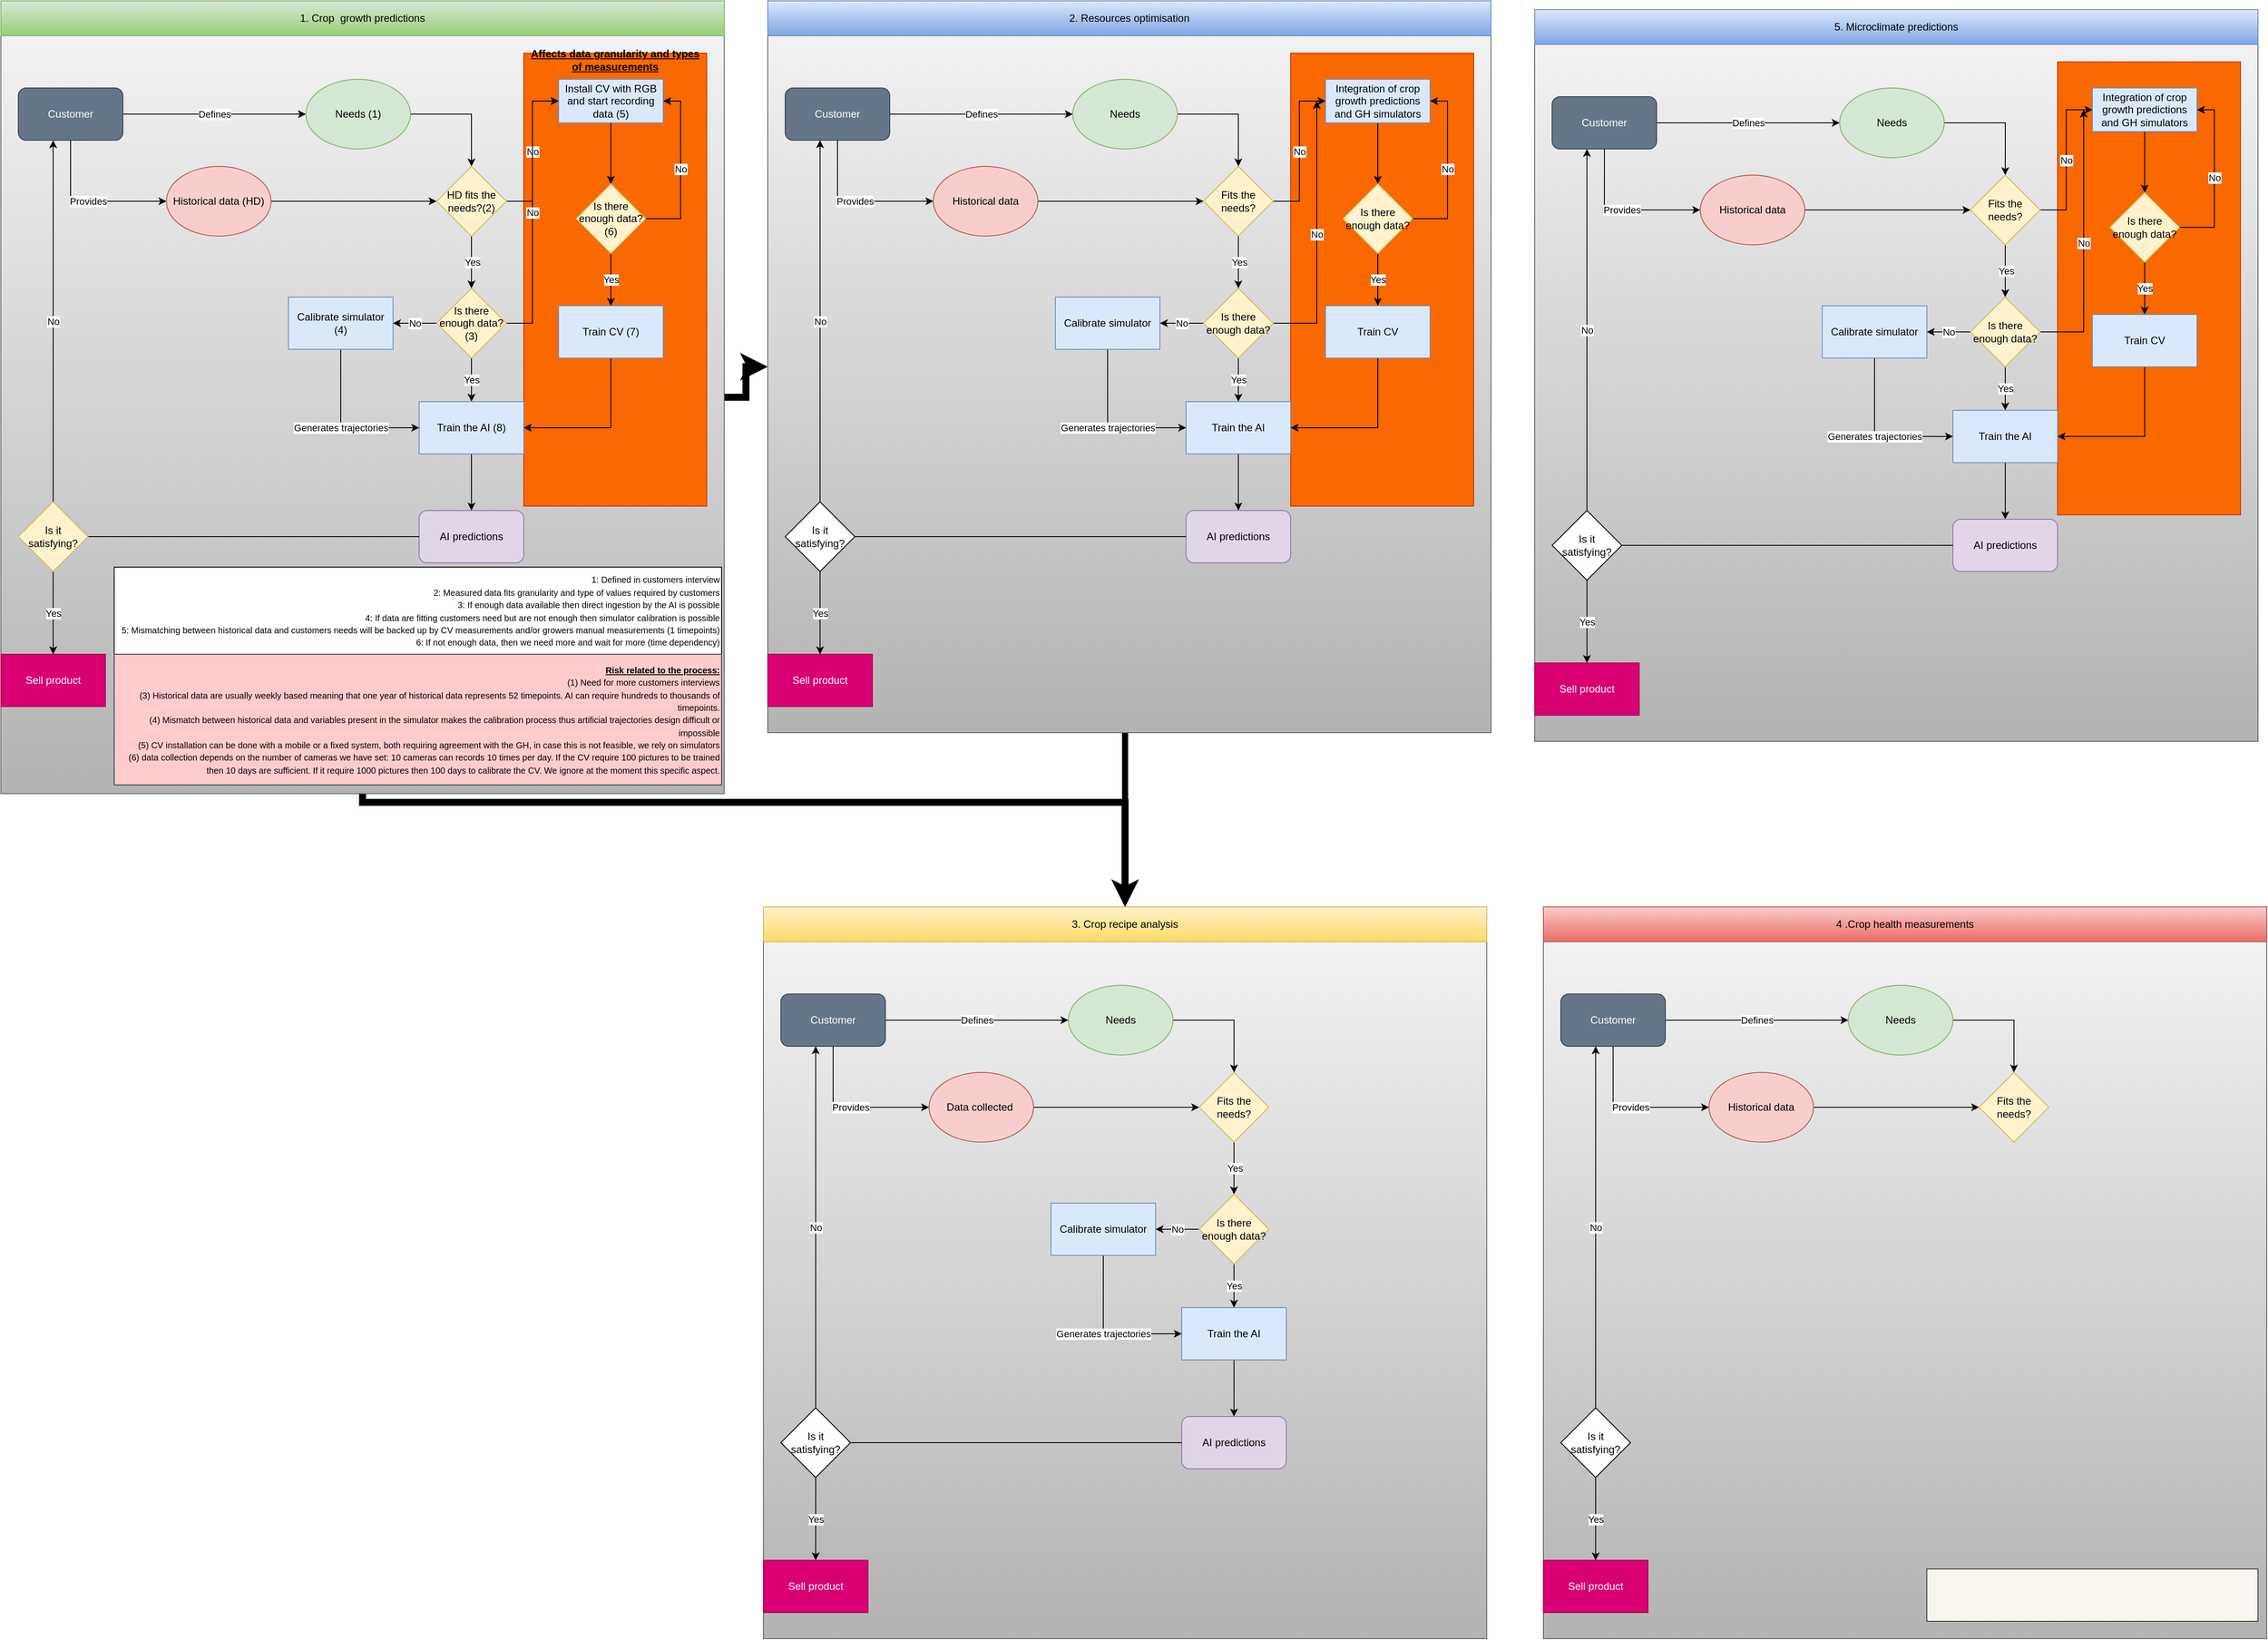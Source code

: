 <mxfile version="20.8.0" type="github">
  <diagram id="4LDFrXm33AA_0PNnnUKp" name="Page-1">
    <mxGraphModel dx="1397" dy="1010" grid="1" gridSize="10" guides="1" tooltips="1" connect="1" arrows="1" fold="1" page="1" pageScale="1" pageWidth="827" pageHeight="1169" math="0" shadow="0">
      <root>
        <mxCell id="0" />
        <mxCell id="1" parent="0" />
        <mxCell id="4b5cufJOFDPNWDq6bjIJ-150" value="" style="rounded=0;whiteSpace=wrap;html=1;fillColor=#f5f5f5;gradientColor=#b3b3b3;strokeColor=#666666;" vertex="1" parent="1">
          <mxGeometry x="875" y="1040" width="830" height="840" as="geometry" />
        </mxCell>
        <mxCell id="4b5cufJOFDPNWDq6bjIJ-149" value="" style="rounded=0;whiteSpace=wrap;html=1;fillColor=#f5f5f5;gradientColor=#b3b3b3;strokeColor=#666666;" vertex="1" parent="1">
          <mxGeometry x="1770" y="1040" width="830" height="840" as="geometry" />
        </mxCell>
        <mxCell id="4b5cufJOFDPNWDq6bjIJ-152" style="edgeStyle=orthogonalEdgeStyle;rounded=0;orthogonalLoop=1;jettySize=auto;html=1;entryX=0.5;entryY=0;entryDx=0;entryDy=0;strokeWidth=7;" edge="1" parent="1" source="4b5cufJOFDPNWDq6bjIJ-148" target="4b5cufJOFDPNWDq6bjIJ-146">
          <mxGeometry relative="1" as="geometry">
            <Array as="points">
              <mxPoint x="1290" y="890" />
              <mxPoint x="1290" y="890" />
            </Array>
          </mxGeometry>
        </mxCell>
        <mxCell id="4b5cufJOFDPNWDq6bjIJ-148" value="" style="rounded=0;whiteSpace=wrap;html=1;fillColor=#f5f5f5;gradientColor=#b3b3b3;strokeColor=#666666;" vertex="1" parent="1">
          <mxGeometry x="880" width="830" height="840" as="geometry" />
        </mxCell>
        <mxCell id="4b5cufJOFDPNWDq6bjIJ-153" style="edgeStyle=orthogonalEdgeStyle;rounded=0;orthogonalLoop=1;jettySize=auto;html=1;entryX=0.5;entryY=0;entryDx=0;entryDy=0;strokeWidth=8;" edge="1" parent="1" source="4b5cufJOFDPNWDq6bjIJ-147" target="4b5cufJOFDPNWDq6bjIJ-146">
          <mxGeometry relative="1" as="geometry">
            <mxPoint x="810" y="1000" as="targetPoint" />
            <Array as="points">
              <mxPoint x="415" y="920" />
              <mxPoint x="1290" y="920" />
            </Array>
          </mxGeometry>
        </mxCell>
        <mxCell id="4b5cufJOFDPNWDq6bjIJ-155" style="edgeStyle=orthogonalEdgeStyle;rounded=0;orthogonalLoop=1;jettySize=auto;html=1;entryX=0;entryY=0.5;entryDx=0;entryDy=0;strokeWidth=8;" edge="1" parent="1" source="4b5cufJOFDPNWDq6bjIJ-147" target="4b5cufJOFDPNWDq6bjIJ-148">
          <mxGeometry relative="1" as="geometry" />
        </mxCell>
        <mxCell id="4b5cufJOFDPNWDq6bjIJ-147" value="" style="rounded=0;whiteSpace=wrap;html=1;fillColor=#f5f5f5;gradientColor=#b3b3b3;strokeColor=#666666;" vertex="1" parent="1">
          <mxGeometry width="830" height="910" as="geometry" />
        </mxCell>
        <mxCell id="4b5cufJOFDPNWDq6bjIJ-43" value="&lt;b&gt;&lt;u&gt;Affects data granularity and types of measurements&lt;br&gt;&lt;br&gt;&lt;br&gt;&lt;br&gt;&lt;br&gt;&lt;br&gt;&lt;br&gt;&lt;br&gt;&lt;br&gt;&lt;br&gt;&lt;br&gt;&lt;br&gt;&lt;br&gt;&lt;br&gt;&lt;br&gt;&lt;br&gt;&lt;br&gt;&lt;br&gt;&lt;br&gt;&lt;br&gt;&lt;br&gt;&lt;br&gt;&lt;br&gt;&lt;br&gt;&lt;br&gt;&lt;br&gt;&lt;br&gt;&lt;br&gt;&lt;br&gt;&lt;br&gt;&lt;br&gt;&lt;br&gt;&lt;br&gt;&lt;br&gt;&lt;br&gt;&lt;br&gt;&lt;/u&gt;&lt;/b&gt;" style="rounded=0;whiteSpace=wrap;html=1;fillColor=#fa6800;fontColor=#000000;strokeColor=#C73500;" vertex="1" parent="1">
          <mxGeometry x="600" y="60" width="210" height="520" as="geometry" />
        </mxCell>
        <mxCell id="4b5cufJOFDPNWDq6bjIJ-5" value="Defines" style="edgeStyle=orthogonalEdgeStyle;rounded=0;orthogonalLoop=1;jettySize=auto;html=1;entryX=0;entryY=0.5;entryDx=0;entryDy=0;" edge="1" parent="1" source="4b5cufJOFDPNWDq6bjIJ-1" target="4b5cufJOFDPNWDq6bjIJ-2">
          <mxGeometry relative="1" as="geometry" />
        </mxCell>
        <mxCell id="4b5cufJOFDPNWDq6bjIJ-6" style="edgeStyle=orthogonalEdgeStyle;rounded=0;orthogonalLoop=1;jettySize=auto;html=1;entryX=0;entryY=0.5;entryDx=0;entryDy=0;strokeColor=none;" edge="1" parent="1" source="4b5cufJOFDPNWDq6bjIJ-1" target="4b5cufJOFDPNWDq6bjIJ-3">
          <mxGeometry relative="1" as="geometry" />
        </mxCell>
        <mxCell id="4b5cufJOFDPNWDq6bjIJ-7" value="Provides" style="edgeStyle=orthogonalEdgeStyle;rounded=0;orthogonalLoop=1;jettySize=auto;html=1;" edge="1" parent="1" source="4b5cufJOFDPNWDq6bjIJ-1" target="4b5cufJOFDPNWDq6bjIJ-3">
          <mxGeometry relative="1" as="geometry">
            <Array as="points">
              <mxPoint x="80" y="230" />
            </Array>
          </mxGeometry>
        </mxCell>
        <mxCell id="4b5cufJOFDPNWDq6bjIJ-1" value="Customer" style="rounded=1;whiteSpace=wrap;html=1;fillColor=#647687;strokeColor=#314354;fontColor=#ffffff;" vertex="1" parent="1">
          <mxGeometry x="20" y="100" width="120" height="60" as="geometry" />
        </mxCell>
        <mxCell id="4b5cufJOFDPNWDq6bjIJ-32" style="edgeStyle=orthogonalEdgeStyle;rounded=0;orthogonalLoop=1;jettySize=auto;html=1;entryX=0.5;entryY=0;entryDx=0;entryDy=0;" edge="1" parent="1" source="4b5cufJOFDPNWDq6bjIJ-2" target="4b5cufJOFDPNWDq6bjIJ-10">
          <mxGeometry relative="1" as="geometry" />
        </mxCell>
        <mxCell id="4b5cufJOFDPNWDq6bjIJ-2" value="Needs (1)" style="ellipse;whiteSpace=wrap;html=1;fillColor=#d5e8d4;strokeColor=#82b366;" vertex="1" parent="1">
          <mxGeometry x="350" y="90" width="120" height="80" as="geometry" />
        </mxCell>
        <mxCell id="4b5cufJOFDPNWDq6bjIJ-8" value="" style="edgeStyle=orthogonalEdgeStyle;rounded=0;orthogonalLoop=1;jettySize=auto;html=1;" edge="1" parent="1" source="4b5cufJOFDPNWDq6bjIJ-3">
          <mxGeometry relative="1" as="geometry">
            <mxPoint x="500" y="230" as="targetPoint" />
          </mxGeometry>
        </mxCell>
        <mxCell id="4b5cufJOFDPNWDq6bjIJ-3" value="Historical data (HD)" style="ellipse;whiteSpace=wrap;html=1;fillColor=#f8cecc;strokeColor=#b85450;" vertex="1" parent="1">
          <mxGeometry x="190" y="190" width="120" height="80" as="geometry" />
        </mxCell>
        <mxCell id="4b5cufJOFDPNWDq6bjIJ-13" value="Yes" style="edgeStyle=orthogonalEdgeStyle;rounded=0;orthogonalLoop=1;jettySize=auto;html=1;entryX=0.5;entryY=0;entryDx=0;entryDy=0;" edge="1" parent="1" source="4b5cufJOFDPNWDq6bjIJ-10">
          <mxGeometry relative="1" as="geometry">
            <mxPoint x="540" y="330" as="targetPoint" />
          </mxGeometry>
        </mxCell>
        <mxCell id="4b5cufJOFDPNWDq6bjIJ-23" value="No" style="edgeStyle=orthogonalEdgeStyle;rounded=0;orthogonalLoop=1;jettySize=auto;html=1;entryX=0;entryY=0.5;entryDx=0;entryDy=0;" edge="1" parent="1" source="4b5cufJOFDPNWDq6bjIJ-10" target="4b5cufJOFDPNWDq6bjIJ-22">
          <mxGeometry relative="1" as="geometry" />
        </mxCell>
        <mxCell id="4b5cufJOFDPNWDq6bjIJ-10" value="HD fits the needs?(2)" style="rhombus;whiteSpace=wrap;html=1;fillColor=#fff2cc;strokeColor=#d6b656;" vertex="1" parent="1">
          <mxGeometry x="500" y="190" width="80" height="80" as="geometry" />
        </mxCell>
        <mxCell id="4b5cufJOFDPNWDq6bjIJ-17" value="Yes" style="edgeStyle=orthogonalEdgeStyle;rounded=0;orthogonalLoop=1;jettySize=auto;html=1;" edge="1" parent="1" source="4b5cufJOFDPNWDq6bjIJ-15" target="4b5cufJOFDPNWDq6bjIJ-16">
          <mxGeometry relative="1" as="geometry" />
        </mxCell>
        <mxCell id="4b5cufJOFDPNWDq6bjIJ-20" value="No" style="edgeStyle=orthogonalEdgeStyle;rounded=0;orthogonalLoop=1;jettySize=auto;html=1;entryX=1;entryY=0.5;entryDx=0;entryDy=0;" edge="1" parent="1" source="4b5cufJOFDPNWDq6bjIJ-15" target="4b5cufJOFDPNWDq6bjIJ-19">
          <mxGeometry relative="1" as="geometry" />
        </mxCell>
        <mxCell id="4b5cufJOFDPNWDq6bjIJ-31" value="No" style="edgeStyle=orthogonalEdgeStyle;rounded=0;orthogonalLoop=1;jettySize=auto;html=1;exitX=1;exitY=0.5;exitDx=0;exitDy=0;entryX=0;entryY=0.5;entryDx=0;entryDy=0;" edge="1" parent="1" source="4b5cufJOFDPNWDq6bjIJ-15" target="4b5cufJOFDPNWDq6bjIJ-22">
          <mxGeometry relative="1" as="geometry">
            <mxPoint x="630" y="115" as="targetPoint" />
            <Array as="points">
              <mxPoint x="610" y="370" />
              <mxPoint x="610" y="115" />
            </Array>
          </mxGeometry>
        </mxCell>
        <mxCell id="4b5cufJOFDPNWDq6bjIJ-15" value="Is there enough data?(3)" style="rhombus;whiteSpace=wrap;html=1;fillColor=#fff2cc;strokeColor=#d6b656;" vertex="1" parent="1">
          <mxGeometry x="500" y="330" width="80" height="80" as="geometry" />
        </mxCell>
        <mxCell id="4b5cufJOFDPNWDq6bjIJ-35" style="edgeStyle=orthogonalEdgeStyle;rounded=0;orthogonalLoop=1;jettySize=auto;html=1;" edge="1" parent="1" source="4b5cufJOFDPNWDq6bjIJ-16" target="4b5cufJOFDPNWDq6bjIJ-34">
          <mxGeometry relative="1" as="geometry" />
        </mxCell>
        <mxCell id="4b5cufJOFDPNWDq6bjIJ-16" value="Train the AI (8)" style="rounded=0;whiteSpace=wrap;html=1;fillColor=#dae8fc;strokeColor=#6c8ebf;" vertex="1" parent="1">
          <mxGeometry x="480" y="460" width="120" height="60" as="geometry" />
        </mxCell>
        <mxCell id="4b5cufJOFDPNWDq6bjIJ-33" value="Generates trajectories" style="edgeStyle=orthogonalEdgeStyle;rounded=0;orthogonalLoop=1;jettySize=auto;html=1;entryX=0;entryY=0.5;entryDx=0;entryDy=0;" edge="1" parent="1" source="4b5cufJOFDPNWDq6bjIJ-19" target="4b5cufJOFDPNWDq6bjIJ-16">
          <mxGeometry relative="1" as="geometry">
            <Array as="points">
              <mxPoint x="390" y="490" />
            </Array>
          </mxGeometry>
        </mxCell>
        <mxCell id="4b5cufJOFDPNWDq6bjIJ-19" value="Calibrate simulator (4)" style="rounded=0;whiteSpace=wrap;html=1;fillColor=#dae8fc;strokeColor=#6c8ebf;" vertex="1" parent="1">
          <mxGeometry x="330" y="340" width="120" height="60" as="geometry" />
        </mxCell>
        <mxCell id="4b5cufJOFDPNWDq6bjIJ-29" style="edgeStyle=orthogonalEdgeStyle;rounded=0;orthogonalLoop=1;jettySize=auto;html=1;" edge="1" parent="1" source="4b5cufJOFDPNWDq6bjIJ-22" target="4b5cufJOFDPNWDq6bjIJ-26">
          <mxGeometry relative="1" as="geometry" />
        </mxCell>
        <mxCell id="4b5cufJOFDPNWDq6bjIJ-22" value="Install CV with RGB and start recording data (5)" style="rounded=0;whiteSpace=wrap;html=1;fillColor=#dae8fc;strokeColor=#6c8ebf;" vertex="1" parent="1">
          <mxGeometry x="640" y="90" width="120" height="50" as="geometry" />
        </mxCell>
        <mxCell id="4b5cufJOFDPNWDq6bjIJ-28" value="Yes" style="edgeStyle=orthogonalEdgeStyle;rounded=0;orthogonalLoop=1;jettySize=auto;html=1;entryX=0.5;entryY=0;entryDx=0;entryDy=0;" edge="1" parent="1" source="4b5cufJOFDPNWDq6bjIJ-26" target="4b5cufJOFDPNWDq6bjIJ-27">
          <mxGeometry relative="1" as="geometry" />
        </mxCell>
        <mxCell id="4b5cufJOFDPNWDq6bjIJ-30" value="No" style="edgeStyle=orthogonalEdgeStyle;rounded=0;orthogonalLoop=1;jettySize=auto;html=1;entryX=1;entryY=0.5;entryDx=0;entryDy=0;" edge="1" parent="1" source="4b5cufJOFDPNWDq6bjIJ-26" target="4b5cufJOFDPNWDq6bjIJ-22">
          <mxGeometry relative="1" as="geometry">
            <Array as="points">
              <mxPoint x="780" y="250" />
              <mxPoint x="780" y="115" />
            </Array>
          </mxGeometry>
        </mxCell>
        <mxCell id="4b5cufJOFDPNWDq6bjIJ-26" value="Is there enough data? (6)" style="rhombus;whiteSpace=wrap;html=1;fillColor=#fff2cc;strokeColor=#d6b656;" vertex="1" parent="1">
          <mxGeometry x="660" y="210" width="80" height="80" as="geometry" />
        </mxCell>
        <mxCell id="4b5cufJOFDPNWDq6bjIJ-37" style="edgeStyle=orthogonalEdgeStyle;rounded=0;orthogonalLoop=1;jettySize=auto;html=1;entryX=1;entryY=0.5;entryDx=0;entryDy=0;" edge="1" parent="1" source="4b5cufJOFDPNWDq6bjIJ-27" target="4b5cufJOFDPNWDq6bjIJ-16">
          <mxGeometry relative="1" as="geometry">
            <Array as="points">
              <mxPoint x="700" y="490" />
            </Array>
          </mxGeometry>
        </mxCell>
        <mxCell id="4b5cufJOFDPNWDq6bjIJ-27" value="Train CV (7)" style="rounded=0;whiteSpace=wrap;html=1;fillColor=#dae8fc;strokeColor=#6c8ebf;" vertex="1" parent="1">
          <mxGeometry x="640" y="350" width="120" height="60" as="geometry" />
        </mxCell>
        <mxCell id="4b5cufJOFDPNWDq6bjIJ-36" value="No" style="edgeStyle=orthogonalEdgeStyle;rounded=0;orthogonalLoop=1;jettySize=auto;html=1;startArrow=none;" edge="1" parent="1" source="4b5cufJOFDPNWDq6bjIJ-39">
          <mxGeometry relative="1" as="geometry">
            <mxPoint x="60" y="160" as="targetPoint" />
          </mxGeometry>
        </mxCell>
        <mxCell id="4b5cufJOFDPNWDq6bjIJ-34" value="AI predictions" style="rounded=1;whiteSpace=wrap;html=1;fillColor=#e1d5e7;strokeColor=#9673a6;" vertex="1" parent="1">
          <mxGeometry x="480" y="585" width="120" height="60" as="geometry" />
        </mxCell>
        <mxCell id="4b5cufJOFDPNWDq6bjIJ-40" value="" style="edgeStyle=orthogonalEdgeStyle;rounded=0;orthogonalLoop=1;jettySize=auto;html=1;entryX=1;entryY=0.5;entryDx=0;entryDy=0;endArrow=none;" edge="1" parent="1" source="4b5cufJOFDPNWDq6bjIJ-34" target="4b5cufJOFDPNWDq6bjIJ-39">
          <mxGeometry relative="1" as="geometry">
            <mxPoint x="480" y="615" as="sourcePoint" />
            <mxPoint x="44" y="164.98" as="targetPoint" />
            <Array as="points" />
          </mxGeometry>
        </mxCell>
        <mxCell id="4b5cufJOFDPNWDq6bjIJ-42" value="Yes" style="edgeStyle=orthogonalEdgeStyle;rounded=0;orthogonalLoop=1;jettySize=auto;html=1;entryX=0.5;entryY=0;entryDx=0;entryDy=0;" edge="1" parent="1" source="4b5cufJOFDPNWDq6bjIJ-39" target="4b5cufJOFDPNWDq6bjIJ-41">
          <mxGeometry relative="1" as="geometry" />
        </mxCell>
        <mxCell id="4b5cufJOFDPNWDq6bjIJ-39" value="Is it satisfying?" style="rhombus;whiteSpace=wrap;html=1;fillColor=#fff2cc;strokeColor=#d6b656;" vertex="1" parent="1">
          <mxGeometry x="20" y="575" width="80" height="80" as="geometry" />
        </mxCell>
        <mxCell id="4b5cufJOFDPNWDq6bjIJ-41" value="Sell product" style="rounded=0;whiteSpace=wrap;html=1;fillColor=#d80073;fontColor=#ffffff;strokeColor=#A50040;" vertex="1" parent="1">
          <mxGeometry y="750" width="120" height="60" as="geometry" />
        </mxCell>
        <mxCell id="4b5cufJOFDPNWDq6bjIJ-44" value="1. Crop &amp;nbsp;growth predictions" style="rounded=0;whiteSpace=wrap;html=1;fillColor=#d5e8d4;gradientColor=#97d077;strokeColor=#82b366;" vertex="1" parent="1">
          <mxGeometry width="830" height="40" as="geometry" />
        </mxCell>
        <mxCell id="4b5cufJOFDPNWDq6bjIJ-45" value="&lt;b&gt;&lt;u&gt;&lt;br&gt;&lt;/u&gt;&lt;/b&gt;" style="rounded=0;whiteSpace=wrap;html=1;fillColor=#fa6800;fontColor=#000000;strokeColor=#C73500;" vertex="1" parent="1">
          <mxGeometry x="1480" y="60" width="210" height="520" as="geometry" />
        </mxCell>
        <mxCell id="4b5cufJOFDPNWDq6bjIJ-46" value="Defines" style="edgeStyle=orthogonalEdgeStyle;rounded=0;orthogonalLoop=1;jettySize=auto;html=1;entryX=0;entryY=0.5;entryDx=0;entryDy=0;" edge="1" parent="1" source="4b5cufJOFDPNWDq6bjIJ-49" target="4b5cufJOFDPNWDq6bjIJ-51">
          <mxGeometry relative="1" as="geometry" />
        </mxCell>
        <mxCell id="4b5cufJOFDPNWDq6bjIJ-47" style="edgeStyle=orthogonalEdgeStyle;rounded=0;orthogonalLoop=1;jettySize=auto;html=1;entryX=0;entryY=0.5;entryDx=0;entryDy=0;strokeColor=none;" edge="1" parent="1" source="4b5cufJOFDPNWDq6bjIJ-49" target="4b5cufJOFDPNWDq6bjIJ-53">
          <mxGeometry relative="1" as="geometry" />
        </mxCell>
        <mxCell id="4b5cufJOFDPNWDq6bjIJ-48" value="Provides" style="edgeStyle=orthogonalEdgeStyle;rounded=0;orthogonalLoop=1;jettySize=auto;html=1;" edge="1" parent="1" source="4b5cufJOFDPNWDq6bjIJ-49" target="4b5cufJOFDPNWDq6bjIJ-53">
          <mxGeometry relative="1" as="geometry">
            <Array as="points">
              <mxPoint x="960" y="230" />
            </Array>
          </mxGeometry>
        </mxCell>
        <mxCell id="4b5cufJOFDPNWDq6bjIJ-49" value="Customer" style="rounded=1;whiteSpace=wrap;html=1;fillColor=#647687;strokeColor=#314354;fontColor=#ffffff;" vertex="1" parent="1">
          <mxGeometry x="900" y="100" width="120" height="60" as="geometry" />
        </mxCell>
        <mxCell id="4b5cufJOFDPNWDq6bjIJ-50" style="edgeStyle=orthogonalEdgeStyle;rounded=0;orthogonalLoop=1;jettySize=auto;html=1;entryX=0.5;entryY=0;entryDx=0;entryDy=0;" edge="1" parent="1" source="4b5cufJOFDPNWDq6bjIJ-51" target="4b5cufJOFDPNWDq6bjIJ-56">
          <mxGeometry relative="1" as="geometry" />
        </mxCell>
        <mxCell id="4b5cufJOFDPNWDq6bjIJ-51" value="Needs" style="ellipse;whiteSpace=wrap;html=1;fillColor=#d5e8d4;strokeColor=#82b366;" vertex="1" parent="1">
          <mxGeometry x="1230" y="90" width="120" height="80" as="geometry" />
        </mxCell>
        <mxCell id="4b5cufJOFDPNWDq6bjIJ-52" value="" style="edgeStyle=orthogonalEdgeStyle;rounded=0;orthogonalLoop=1;jettySize=auto;html=1;" edge="1" parent="1" source="4b5cufJOFDPNWDq6bjIJ-53">
          <mxGeometry relative="1" as="geometry">
            <mxPoint x="1380.0" y="230" as="targetPoint" />
          </mxGeometry>
        </mxCell>
        <mxCell id="4b5cufJOFDPNWDq6bjIJ-53" value="Historical data" style="ellipse;whiteSpace=wrap;html=1;fillColor=#f8cecc;strokeColor=#b85450;" vertex="1" parent="1">
          <mxGeometry x="1070" y="190" width="120" height="80" as="geometry" />
        </mxCell>
        <mxCell id="4b5cufJOFDPNWDq6bjIJ-54" value="Yes" style="edgeStyle=orthogonalEdgeStyle;rounded=0;orthogonalLoop=1;jettySize=auto;html=1;entryX=0.5;entryY=0;entryDx=0;entryDy=0;" edge="1" parent="1" source="4b5cufJOFDPNWDq6bjIJ-56">
          <mxGeometry relative="1" as="geometry">
            <mxPoint x="1420.0" y="330" as="targetPoint" />
          </mxGeometry>
        </mxCell>
        <mxCell id="4b5cufJOFDPNWDq6bjIJ-55" value="No" style="edgeStyle=orthogonalEdgeStyle;rounded=0;orthogonalLoop=1;jettySize=auto;html=1;entryX=0;entryY=0.5;entryDx=0;entryDy=0;" edge="1" parent="1" source="4b5cufJOFDPNWDq6bjIJ-56" target="4b5cufJOFDPNWDq6bjIJ-66">
          <mxGeometry relative="1" as="geometry" />
        </mxCell>
        <mxCell id="4b5cufJOFDPNWDq6bjIJ-56" value="Fits the needs?" style="rhombus;whiteSpace=wrap;html=1;fillColor=#fff2cc;strokeColor=#d6b656;" vertex="1" parent="1">
          <mxGeometry x="1380" y="190" width="80" height="80" as="geometry" />
        </mxCell>
        <mxCell id="4b5cufJOFDPNWDq6bjIJ-57" value="Yes" style="edgeStyle=orthogonalEdgeStyle;rounded=0;orthogonalLoop=1;jettySize=auto;html=1;" edge="1" parent="1" source="4b5cufJOFDPNWDq6bjIJ-60" target="4b5cufJOFDPNWDq6bjIJ-62">
          <mxGeometry relative="1" as="geometry" />
        </mxCell>
        <mxCell id="4b5cufJOFDPNWDq6bjIJ-58" value="No" style="edgeStyle=orthogonalEdgeStyle;rounded=0;orthogonalLoop=1;jettySize=auto;html=1;entryX=1;entryY=0.5;entryDx=0;entryDy=0;" edge="1" parent="1" source="4b5cufJOFDPNWDq6bjIJ-60" target="4b5cufJOFDPNWDq6bjIJ-64">
          <mxGeometry relative="1" as="geometry" />
        </mxCell>
        <mxCell id="4b5cufJOFDPNWDq6bjIJ-59" value="No" style="edgeStyle=orthogonalEdgeStyle;rounded=0;orthogonalLoop=1;jettySize=auto;html=1;exitX=1;exitY=0.5;exitDx=0;exitDy=0;" edge="1" parent="1" source="4b5cufJOFDPNWDq6bjIJ-60">
          <mxGeometry relative="1" as="geometry">
            <mxPoint x="1510.0" y="115" as="targetPoint" />
            <Array as="points">
              <mxPoint x="1510" y="370" />
            </Array>
          </mxGeometry>
        </mxCell>
        <mxCell id="4b5cufJOFDPNWDq6bjIJ-60" value="Is there enough data?" style="rhombus;whiteSpace=wrap;html=1;fillColor=#fff2cc;strokeColor=#d6b656;" vertex="1" parent="1">
          <mxGeometry x="1380" y="330" width="80" height="80" as="geometry" />
        </mxCell>
        <mxCell id="4b5cufJOFDPNWDq6bjIJ-61" style="edgeStyle=orthogonalEdgeStyle;rounded=0;orthogonalLoop=1;jettySize=auto;html=1;" edge="1" parent="1" source="4b5cufJOFDPNWDq6bjIJ-62" target="4b5cufJOFDPNWDq6bjIJ-73">
          <mxGeometry relative="1" as="geometry" />
        </mxCell>
        <mxCell id="4b5cufJOFDPNWDq6bjIJ-62" value="Train the AI" style="rounded=0;whiteSpace=wrap;html=1;fillColor=#dae8fc;strokeColor=#6c8ebf;" vertex="1" parent="1">
          <mxGeometry x="1360" y="460" width="120" height="60" as="geometry" />
        </mxCell>
        <mxCell id="4b5cufJOFDPNWDq6bjIJ-63" value="Generates trajectories" style="edgeStyle=orthogonalEdgeStyle;rounded=0;orthogonalLoop=1;jettySize=auto;html=1;entryX=0;entryY=0.5;entryDx=0;entryDy=0;" edge="1" parent="1" source="4b5cufJOFDPNWDq6bjIJ-64" target="4b5cufJOFDPNWDq6bjIJ-62">
          <mxGeometry relative="1" as="geometry">
            <Array as="points">
              <mxPoint x="1270" y="490" />
            </Array>
          </mxGeometry>
        </mxCell>
        <mxCell id="4b5cufJOFDPNWDq6bjIJ-64" value="Calibrate simulator" style="rounded=0;whiteSpace=wrap;html=1;fillColor=#dae8fc;strokeColor=#6c8ebf;" vertex="1" parent="1">
          <mxGeometry x="1210" y="340" width="120" height="60" as="geometry" />
        </mxCell>
        <mxCell id="4b5cufJOFDPNWDq6bjIJ-65" style="edgeStyle=orthogonalEdgeStyle;rounded=0;orthogonalLoop=1;jettySize=auto;html=1;" edge="1" parent="1" source="4b5cufJOFDPNWDq6bjIJ-66" target="4b5cufJOFDPNWDq6bjIJ-69">
          <mxGeometry relative="1" as="geometry" />
        </mxCell>
        <mxCell id="4b5cufJOFDPNWDq6bjIJ-66" value="Integration of crop growth predictions and GH simulators" style="rounded=0;whiteSpace=wrap;html=1;fillColor=#dae8fc;strokeColor=#6c8ebf;" vertex="1" parent="1">
          <mxGeometry x="1520" y="90" width="120" height="50" as="geometry" />
        </mxCell>
        <mxCell id="4b5cufJOFDPNWDq6bjIJ-67" value="Yes" style="edgeStyle=orthogonalEdgeStyle;rounded=0;orthogonalLoop=1;jettySize=auto;html=1;entryX=0.5;entryY=0;entryDx=0;entryDy=0;" edge="1" parent="1" source="4b5cufJOFDPNWDq6bjIJ-69" target="4b5cufJOFDPNWDq6bjIJ-71">
          <mxGeometry relative="1" as="geometry" />
        </mxCell>
        <mxCell id="4b5cufJOFDPNWDq6bjIJ-68" value="No" style="edgeStyle=orthogonalEdgeStyle;rounded=0;orthogonalLoop=1;jettySize=auto;html=1;entryX=1;entryY=0.5;entryDx=0;entryDy=0;" edge="1" parent="1" source="4b5cufJOFDPNWDq6bjIJ-69" target="4b5cufJOFDPNWDq6bjIJ-66">
          <mxGeometry relative="1" as="geometry">
            <Array as="points">
              <mxPoint x="1660" y="250" />
              <mxPoint x="1660" y="115" />
            </Array>
          </mxGeometry>
        </mxCell>
        <mxCell id="4b5cufJOFDPNWDq6bjIJ-69" value="Is there enough data?" style="rhombus;whiteSpace=wrap;html=1;fillColor=#fff2cc;strokeColor=#d6b656;" vertex="1" parent="1">
          <mxGeometry x="1540" y="210" width="80" height="80" as="geometry" />
        </mxCell>
        <mxCell id="4b5cufJOFDPNWDq6bjIJ-70" style="edgeStyle=orthogonalEdgeStyle;rounded=0;orthogonalLoop=1;jettySize=auto;html=1;entryX=1;entryY=0.5;entryDx=0;entryDy=0;" edge="1" parent="1" source="4b5cufJOFDPNWDq6bjIJ-71" target="4b5cufJOFDPNWDq6bjIJ-62">
          <mxGeometry relative="1" as="geometry">
            <Array as="points">
              <mxPoint x="1580" y="490" />
            </Array>
          </mxGeometry>
        </mxCell>
        <mxCell id="4b5cufJOFDPNWDq6bjIJ-71" value="Train CV" style="rounded=0;whiteSpace=wrap;html=1;fillColor=#dae8fc;strokeColor=#6c8ebf;" vertex="1" parent="1">
          <mxGeometry x="1520" y="350" width="120" height="60" as="geometry" />
        </mxCell>
        <mxCell id="4b5cufJOFDPNWDq6bjIJ-72" value="No" style="edgeStyle=orthogonalEdgeStyle;rounded=0;orthogonalLoop=1;jettySize=auto;html=1;startArrow=none;" edge="1" parent="1" source="4b5cufJOFDPNWDq6bjIJ-76">
          <mxGeometry relative="1" as="geometry">
            <mxPoint x="940" y="160" as="targetPoint" />
          </mxGeometry>
        </mxCell>
        <mxCell id="4b5cufJOFDPNWDq6bjIJ-73" value="AI predictions" style="rounded=1;whiteSpace=wrap;html=1;fillColor=#e1d5e7;strokeColor=#9673a6;" vertex="1" parent="1">
          <mxGeometry x="1360" y="585" width="120" height="60" as="geometry" />
        </mxCell>
        <mxCell id="4b5cufJOFDPNWDq6bjIJ-74" value="" style="edgeStyle=orthogonalEdgeStyle;rounded=0;orthogonalLoop=1;jettySize=auto;html=1;entryX=1;entryY=0.5;entryDx=0;entryDy=0;endArrow=none;" edge="1" parent="1" source="4b5cufJOFDPNWDq6bjIJ-73" target="4b5cufJOFDPNWDq6bjIJ-76">
          <mxGeometry relative="1" as="geometry">
            <mxPoint x="1360" y="615" as="sourcePoint" />
            <mxPoint x="924" y="164.98" as="targetPoint" />
            <Array as="points" />
          </mxGeometry>
        </mxCell>
        <mxCell id="4b5cufJOFDPNWDq6bjIJ-75" value="Yes" style="edgeStyle=orthogonalEdgeStyle;rounded=0;orthogonalLoop=1;jettySize=auto;html=1;entryX=0.5;entryY=0;entryDx=0;entryDy=0;" edge="1" parent="1" source="4b5cufJOFDPNWDq6bjIJ-76" target="4b5cufJOFDPNWDq6bjIJ-77">
          <mxGeometry relative="1" as="geometry" />
        </mxCell>
        <mxCell id="4b5cufJOFDPNWDq6bjIJ-76" value="Is it satisfying?" style="rhombus;whiteSpace=wrap;html=1;" vertex="1" parent="1">
          <mxGeometry x="900" y="575" width="80" height="80" as="geometry" />
        </mxCell>
        <mxCell id="4b5cufJOFDPNWDq6bjIJ-77" value="Sell product" style="rounded=0;whiteSpace=wrap;html=1;fillColor=#d80073;fontColor=#ffffff;strokeColor=#A50040;" vertex="1" parent="1">
          <mxGeometry x="880" y="750" width="120" height="60" as="geometry" />
        </mxCell>
        <mxCell id="4b5cufJOFDPNWDq6bjIJ-78" value="2. Resources optimisation" style="rounded=0;whiteSpace=wrap;html=1;fillColor=#dae8fc;gradientColor=#7ea6e0;strokeColor=#6c8ebf;" vertex="1" parent="1">
          <mxGeometry x="880" width="830" height="40" as="geometry" />
        </mxCell>
        <mxCell id="4b5cufJOFDPNWDq6bjIJ-80" value="Defines" style="edgeStyle=orthogonalEdgeStyle;rounded=0;orthogonalLoop=1;jettySize=auto;html=1;entryX=0;entryY=0.5;entryDx=0;entryDy=0;" edge="1" parent="1" source="4b5cufJOFDPNWDq6bjIJ-83" target="4b5cufJOFDPNWDq6bjIJ-85">
          <mxGeometry relative="1" as="geometry" />
        </mxCell>
        <mxCell id="4b5cufJOFDPNWDq6bjIJ-81" style="edgeStyle=orthogonalEdgeStyle;rounded=0;orthogonalLoop=1;jettySize=auto;html=1;entryX=0;entryY=0.5;entryDx=0;entryDy=0;strokeColor=none;" edge="1" parent="1" source="4b5cufJOFDPNWDq6bjIJ-83" target="4b5cufJOFDPNWDq6bjIJ-87">
          <mxGeometry relative="1" as="geometry" />
        </mxCell>
        <mxCell id="4b5cufJOFDPNWDq6bjIJ-82" value="Provides" style="edgeStyle=orthogonalEdgeStyle;rounded=0;orthogonalLoop=1;jettySize=auto;html=1;" edge="1" parent="1" source="4b5cufJOFDPNWDq6bjIJ-83" target="4b5cufJOFDPNWDq6bjIJ-87">
          <mxGeometry relative="1" as="geometry">
            <Array as="points">
              <mxPoint x="1850" y="1270" />
            </Array>
          </mxGeometry>
        </mxCell>
        <mxCell id="4b5cufJOFDPNWDq6bjIJ-83" value="Customer" style="rounded=1;whiteSpace=wrap;html=1;fillColor=#647687;strokeColor=#314354;fontColor=#ffffff;" vertex="1" parent="1">
          <mxGeometry x="1790" y="1140" width="120" height="60" as="geometry" />
        </mxCell>
        <mxCell id="4b5cufJOFDPNWDq6bjIJ-84" style="edgeStyle=orthogonalEdgeStyle;rounded=0;orthogonalLoop=1;jettySize=auto;html=1;entryX=0.5;entryY=0;entryDx=0;entryDy=0;" edge="1" parent="1" source="4b5cufJOFDPNWDq6bjIJ-85" target="4b5cufJOFDPNWDq6bjIJ-90">
          <mxGeometry relative="1" as="geometry" />
        </mxCell>
        <mxCell id="4b5cufJOFDPNWDq6bjIJ-85" value="Needs" style="ellipse;whiteSpace=wrap;html=1;fillColor=#d5e8d4;strokeColor=#82b366;" vertex="1" parent="1">
          <mxGeometry x="2120" y="1130" width="120" height="80" as="geometry" />
        </mxCell>
        <mxCell id="4b5cufJOFDPNWDq6bjIJ-86" value="" style="edgeStyle=orthogonalEdgeStyle;rounded=0;orthogonalLoop=1;jettySize=auto;html=1;" edge="1" parent="1" source="4b5cufJOFDPNWDq6bjIJ-87">
          <mxGeometry relative="1" as="geometry">
            <mxPoint x="2270" y="1270" as="targetPoint" />
          </mxGeometry>
        </mxCell>
        <mxCell id="4b5cufJOFDPNWDq6bjIJ-87" value="Historical data" style="ellipse;whiteSpace=wrap;html=1;fillColor=#f8cecc;strokeColor=#b85450;" vertex="1" parent="1">
          <mxGeometry x="1960" y="1230" width="120" height="80" as="geometry" />
        </mxCell>
        <mxCell id="4b5cufJOFDPNWDq6bjIJ-90" value="Fits the needs?" style="rhombus;whiteSpace=wrap;html=1;fillColor=#fff2cc;strokeColor=#d6b656;" vertex="1" parent="1">
          <mxGeometry x="2270" y="1230" width="80" height="80" as="geometry" />
        </mxCell>
        <mxCell id="4b5cufJOFDPNWDq6bjIJ-106" value="No" style="edgeStyle=orthogonalEdgeStyle;rounded=0;orthogonalLoop=1;jettySize=auto;html=1;startArrow=none;" edge="1" parent="1" source="4b5cufJOFDPNWDq6bjIJ-110">
          <mxGeometry relative="1" as="geometry">
            <mxPoint x="1830" y="1200" as="targetPoint" />
          </mxGeometry>
        </mxCell>
        <mxCell id="4b5cufJOFDPNWDq6bjIJ-109" value="Yes" style="edgeStyle=orthogonalEdgeStyle;rounded=0;orthogonalLoop=1;jettySize=auto;html=1;entryX=0.5;entryY=0;entryDx=0;entryDy=0;" edge="1" parent="1" source="4b5cufJOFDPNWDq6bjIJ-110" target="4b5cufJOFDPNWDq6bjIJ-111">
          <mxGeometry relative="1" as="geometry" />
        </mxCell>
        <mxCell id="4b5cufJOFDPNWDq6bjIJ-110" value="Is it satisfying?" style="rhombus;whiteSpace=wrap;html=1;" vertex="1" parent="1">
          <mxGeometry x="1790" y="1615" width="80" height="80" as="geometry" />
        </mxCell>
        <mxCell id="4b5cufJOFDPNWDq6bjIJ-111" value="Sell product" style="rounded=0;whiteSpace=wrap;html=1;fillColor=#d80073;fontColor=#ffffff;strokeColor=#A50040;" vertex="1" parent="1">
          <mxGeometry x="1770" y="1790" width="120" height="60" as="geometry" />
        </mxCell>
        <mxCell id="4b5cufJOFDPNWDq6bjIJ-112" value="4 .Crop health measurements" style="rounded=0;whiteSpace=wrap;html=1;fillColor=#f8cecc;gradientColor=#ea6b66;strokeColor=#b85450;" vertex="1" parent="1">
          <mxGeometry x="1770" y="1040" width="830" height="40" as="geometry" />
        </mxCell>
        <mxCell id="4b5cufJOFDPNWDq6bjIJ-114" value="Defines" style="edgeStyle=orthogonalEdgeStyle;rounded=0;orthogonalLoop=1;jettySize=auto;html=1;entryX=0;entryY=0.5;entryDx=0;entryDy=0;" edge="1" parent="1" source="4b5cufJOFDPNWDq6bjIJ-117" target="4b5cufJOFDPNWDq6bjIJ-119">
          <mxGeometry relative="1" as="geometry" />
        </mxCell>
        <mxCell id="4b5cufJOFDPNWDq6bjIJ-115" style="edgeStyle=orthogonalEdgeStyle;rounded=0;orthogonalLoop=1;jettySize=auto;html=1;entryX=0;entryY=0.5;entryDx=0;entryDy=0;strokeColor=none;" edge="1" parent="1" source="4b5cufJOFDPNWDq6bjIJ-117" target="4b5cufJOFDPNWDq6bjIJ-121">
          <mxGeometry relative="1" as="geometry" />
        </mxCell>
        <mxCell id="4b5cufJOFDPNWDq6bjIJ-116" value="Provides" style="edgeStyle=orthogonalEdgeStyle;rounded=0;orthogonalLoop=1;jettySize=auto;html=1;" edge="1" parent="1" source="4b5cufJOFDPNWDq6bjIJ-117" target="4b5cufJOFDPNWDq6bjIJ-121">
          <mxGeometry relative="1" as="geometry">
            <Array as="points">
              <mxPoint x="955" y="1270" />
            </Array>
          </mxGeometry>
        </mxCell>
        <mxCell id="4b5cufJOFDPNWDq6bjIJ-117" value="Customer" style="rounded=1;whiteSpace=wrap;html=1;fillColor=#647687;strokeColor=#314354;fontColor=#ffffff;" vertex="1" parent="1">
          <mxGeometry x="895" y="1140" width="120" height="60" as="geometry" />
        </mxCell>
        <mxCell id="4b5cufJOFDPNWDq6bjIJ-118" style="edgeStyle=orthogonalEdgeStyle;rounded=0;orthogonalLoop=1;jettySize=auto;html=1;entryX=0.5;entryY=0;entryDx=0;entryDy=0;" edge="1" parent="1" source="4b5cufJOFDPNWDq6bjIJ-119" target="4b5cufJOFDPNWDq6bjIJ-124">
          <mxGeometry relative="1" as="geometry" />
        </mxCell>
        <mxCell id="4b5cufJOFDPNWDq6bjIJ-119" value="Needs" style="ellipse;whiteSpace=wrap;html=1;fillColor=#d5e8d4;strokeColor=#82b366;" vertex="1" parent="1">
          <mxGeometry x="1225" y="1130" width="120" height="80" as="geometry" />
        </mxCell>
        <mxCell id="4b5cufJOFDPNWDq6bjIJ-120" value="" style="edgeStyle=orthogonalEdgeStyle;rounded=0;orthogonalLoop=1;jettySize=auto;html=1;" edge="1" parent="1" source="4b5cufJOFDPNWDq6bjIJ-121">
          <mxGeometry relative="1" as="geometry">
            <mxPoint x="1375.0" y="1270" as="targetPoint" />
          </mxGeometry>
        </mxCell>
        <mxCell id="4b5cufJOFDPNWDq6bjIJ-121" value="Data collected&amp;nbsp;" style="ellipse;whiteSpace=wrap;html=1;fillColor=#f8cecc;strokeColor=#b85450;" vertex="1" parent="1">
          <mxGeometry x="1065" y="1230" width="120" height="80" as="geometry" />
        </mxCell>
        <mxCell id="4b5cufJOFDPNWDq6bjIJ-122" value="Yes" style="edgeStyle=orthogonalEdgeStyle;rounded=0;orthogonalLoop=1;jettySize=auto;html=1;entryX=0.5;entryY=0;entryDx=0;entryDy=0;" edge="1" parent="1" source="4b5cufJOFDPNWDq6bjIJ-124">
          <mxGeometry relative="1" as="geometry">
            <mxPoint x="1415.0" y="1370" as="targetPoint" />
          </mxGeometry>
        </mxCell>
        <mxCell id="4b5cufJOFDPNWDq6bjIJ-124" value="Fits the needs?" style="rhombus;whiteSpace=wrap;html=1;fillColor=#fff2cc;strokeColor=#d6b656;" vertex="1" parent="1">
          <mxGeometry x="1375" y="1230" width="80" height="80" as="geometry" />
        </mxCell>
        <mxCell id="4b5cufJOFDPNWDq6bjIJ-125" value="Yes" style="edgeStyle=orthogonalEdgeStyle;rounded=0;orthogonalLoop=1;jettySize=auto;html=1;" edge="1" parent="1" source="4b5cufJOFDPNWDq6bjIJ-128" target="4b5cufJOFDPNWDq6bjIJ-130">
          <mxGeometry relative="1" as="geometry" />
        </mxCell>
        <mxCell id="4b5cufJOFDPNWDq6bjIJ-126" value="No" style="edgeStyle=orthogonalEdgeStyle;rounded=0;orthogonalLoop=1;jettySize=auto;html=1;entryX=1;entryY=0.5;entryDx=0;entryDy=0;" edge="1" parent="1" source="4b5cufJOFDPNWDq6bjIJ-128" target="4b5cufJOFDPNWDq6bjIJ-132">
          <mxGeometry relative="1" as="geometry" />
        </mxCell>
        <mxCell id="4b5cufJOFDPNWDq6bjIJ-128" value="Is there enough data?" style="rhombus;whiteSpace=wrap;html=1;fillColor=#fff2cc;strokeColor=#d6b656;" vertex="1" parent="1">
          <mxGeometry x="1375" y="1370" width="80" height="80" as="geometry" />
        </mxCell>
        <mxCell id="4b5cufJOFDPNWDq6bjIJ-129" style="edgeStyle=orthogonalEdgeStyle;rounded=0;orthogonalLoop=1;jettySize=auto;html=1;" edge="1" parent="1" source="4b5cufJOFDPNWDq6bjIJ-130" target="4b5cufJOFDPNWDq6bjIJ-141">
          <mxGeometry relative="1" as="geometry" />
        </mxCell>
        <mxCell id="4b5cufJOFDPNWDq6bjIJ-130" value="Train the AI" style="rounded=0;whiteSpace=wrap;html=1;fillColor=#dae8fc;strokeColor=#6c8ebf;" vertex="1" parent="1">
          <mxGeometry x="1355" y="1500" width="120" height="60" as="geometry" />
        </mxCell>
        <mxCell id="4b5cufJOFDPNWDq6bjIJ-131" value="Generates trajectories" style="edgeStyle=orthogonalEdgeStyle;rounded=0;orthogonalLoop=1;jettySize=auto;html=1;entryX=0;entryY=0.5;entryDx=0;entryDy=0;" edge="1" parent="1" source="4b5cufJOFDPNWDq6bjIJ-132" target="4b5cufJOFDPNWDq6bjIJ-130">
          <mxGeometry relative="1" as="geometry">
            <Array as="points">
              <mxPoint x="1265" y="1530" />
            </Array>
          </mxGeometry>
        </mxCell>
        <mxCell id="4b5cufJOFDPNWDq6bjIJ-132" value="Calibrate simulator" style="rounded=0;whiteSpace=wrap;html=1;fillColor=#dae8fc;strokeColor=#6c8ebf;" vertex="1" parent="1">
          <mxGeometry x="1205" y="1380" width="120" height="60" as="geometry" />
        </mxCell>
        <mxCell id="4b5cufJOFDPNWDq6bjIJ-140" value="No" style="edgeStyle=orthogonalEdgeStyle;rounded=0;orthogonalLoop=1;jettySize=auto;html=1;startArrow=none;" edge="1" parent="1" source="4b5cufJOFDPNWDq6bjIJ-144">
          <mxGeometry relative="1" as="geometry">
            <mxPoint x="935" y="1200" as="targetPoint" />
          </mxGeometry>
        </mxCell>
        <mxCell id="4b5cufJOFDPNWDq6bjIJ-141" value="AI predictions" style="rounded=1;whiteSpace=wrap;html=1;fillColor=#e1d5e7;strokeColor=#9673a6;" vertex="1" parent="1">
          <mxGeometry x="1355" y="1625" width="120" height="60" as="geometry" />
        </mxCell>
        <mxCell id="4b5cufJOFDPNWDq6bjIJ-142" value="" style="edgeStyle=orthogonalEdgeStyle;rounded=0;orthogonalLoop=1;jettySize=auto;html=1;entryX=1;entryY=0.5;entryDx=0;entryDy=0;endArrow=none;" edge="1" parent="1" source="4b5cufJOFDPNWDq6bjIJ-141" target="4b5cufJOFDPNWDq6bjIJ-144">
          <mxGeometry relative="1" as="geometry">
            <mxPoint x="1355" y="1655" as="sourcePoint" />
            <mxPoint x="919" y="1204.98" as="targetPoint" />
            <Array as="points" />
          </mxGeometry>
        </mxCell>
        <mxCell id="4b5cufJOFDPNWDq6bjIJ-143" value="Yes" style="edgeStyle=orthogonalEdgeStyle;rounded=0;orthogonalLoop=1;jettySize=auto;html=1;entryX=0.5;entryY=0;entryDx=0;entryDy=0;" edge="1" parent="1" source="4b5cufJOFDPNWDq6bjIJ-144" target="4b5cufJOFDPNWDq6bjIJ-145">
          <mxGeometry relative="1" as="geometry" />
        </mxCell>
        <mxCell id="4b5cufJOFDPNWDq6bjIJ-144" value="Is it satisfying?" style="rhombus;whiteSpace=wrap;html=1;" vertex="1" parent="1">
          <mxGeometry x="895" y="1615" width="80" height="80" as="geometry" />
        </mxCell>
        <mxCell id="4b5cufJOFDPNWDq6bjIJ-145" value="Sell product" style="rounded=0;whiteSpace=wrap;html=1;fillColor=#d80073;fontColor=#ffffff;strokeColor=#A50040;" vertex="1" parent="1">
          <mxGeometry x="875" y="1790" width="120" height="60" as="geometry" />
        </mxCell>
        <mxCell id="4b5cufJOFDPNWDq6bjIJ-146" value="3. Crop recipe analysis" style="rounded=0;whiteSpace=wrap;html=1;fillColor=#fff2cc;gradientColor=#ffd966;strokeColor=#d6b656;" vertex="1" parent="1">
          <mxGeometry x="875" y="1040" width="830" height="40" as="geometry" />
        </mxCell>
        <mxCell id="4b5cufJOFDPNWDq6bjIJ-158" value="" style="rounded=0;whiteSpace=wrap;html=1;fillColor=#f9f7ed;strokeColor=#36393d;" vertex="1" parent="1">
          <mxGeometry x="2210" y="1800" width="380" height="60" as="geometry" />
        </mxCell>
        <mxCell id="4b5cufJOFDPNWDq6bjIJ-159" value="&lt;font style=&quot;font-size: 10px;&quot;&gt;1: Defined in customers interview&lt;br&gt;2: Measured data fits granularity and type of values required by customers&lt;br&gt;3: If enough data available then direct ingestion by the AI is possible&lt;br&gt;4: If data are fitting customers need but are not enough then simulator calibration is possible&lt;br&gt;5: Mismatching between historical data and customers needs will be backed up by CV measurements and/or growers manual measurements (1 timepoints)&lt;br&gt;6: If not enough data, then we need more and wait for more (time dependency)&lt;/font&gt;" style="rounded=0;whiteSpace=wrap;html=1;align=right;" vertex="1" parent="1">
          <mxGeometry x="130" y="650" width="697" height="100" as="geometry" />
        </mxCell>
        <mxCell id="4b5cufJOFDPNWDq6bjIJ-160" value="" style="rounded=0;whiteSpace=wrap;html=1;fillColor=#f5f5f5;gradientColor=#b3b3b3;strokeColor=#666666;" vertex="1" parent="1">
          <mxGeometry x="1760" y="10" width="830" height="840" as="geometry" />
        </mxCell>
        <mxCell id="4b5cufJOFDPNWDq6bjIJ-161" value="&lt;b&gt;&lt;u&gt;&lt;br&gt;&lt;/u&gt;&lt;/b&gt;" style="rounded=0;whiteSpace=wrap;html=1;fillColor=#fa6800;fontColor=#000000;strokeColor=#C73500;" vertex="1" parent="1">
          <mxGeometry x="2360" y="70" width="210" height="520" as="geometry" />
        </mxCell>
        <mxCell id="4b5cufJOFDPNWDq6bjIJ-162" value="Defines" style="edgeStyle=orthogonalEdgeStyle;rounded=0;orthogonalLoop=1;jettySize=auto;html=1;entryX=0;entryY=0.5;entryDx=0;entryDy=0;" edge="1" parent="1" source="4b5cufJOFDPNWDq6bjIJ-165" target="4b5cufJOFDPNWDq6bjIJ-167">
          <mxGeometry relative="1" as="geometry" />
        </mxCell>
        <mxCell id="4b5cufJOFDPNWDq6bjIJ-163" style="edgeStyle=orthogonalEdgeStyle;rounded=0;orthogonalLoop=1;jettySize=auto;html=1;entryX=0;entryY=0.5;entryDx=0;entryDy=0;strokeColor=none;" edge="1" parent="1" source="4b5cufJOFDPNWDq6bjIJ-165" target="4b5cufJOFDPNWDq6bjIJ-169">
          <mxGeometry relative="1" as="geometry" />
        </mxCell>
        <mxCell id="4b5cufJOFDPNWDq6bjIJ-164" value="Provides" style="edgeStyle=orthogonalEdgeStyle;rounded=0;orthogonalLoop=1;jettySize=auto;html=1;" edge="1" parent="1" source="4b5cufJOFDPNWDq6bjIJ-165" target="4b5cufJOFDPNWDq6bjIJ-169">
          <mxGeometry relative="1" as="geometry">
            <Array as="points">
              <mxPoint x="1840" y="240" />
            </Array>
          </mxGeometry>
        </mxCell>
        <mxCell id="4b5cufJOFDPNWDq6bjIJ-165" value="Customer" style="rounded=1;whiteSpace=wrap;html=1;fillColor=#647687;strokeColor=#314354;fontColor=#ffffff;" vertex="1" parent="1">
          <mxGeometry x="1780" y="110" width="120" height="60" as="geometry" />
        </mxCell>
        <mxCell id="4b5cufJOFDPNWDq6bjIJ-166" style="edgeStyle=orthogonalEdgeStyle;rounded=0;orthogonalLoop=1;jettySize=auto;html=1;entryX=0.5;entryY=0;entryDx=0;entryDy=0;" edge="1" parent="1" source="4b5cufJOFDPNWDq6bjIJ-167" target="4b5cufJOFDPNWDq6bjIJ-172">
          <mxGeometry relative="1" as="geometry" />
        </mxCell>
        <mxCell id="4b5cufJOFDPNWDq6bjIJ-167" value="Needs" style="ellipse;whiteSpace=wrap;html=1;fillColor=#d5e8d4;strokeColor=#82b366;" vertex="1" parent="1">
          <mxGeometry x="2110" y="100" width="120" height="80" as="geometry" />
        </mxCell>
        <mxCell id="4b5cufJOFDPNWDq6bjIJ-168" value="" style="edgeStyle=orthogonalEdgeStyle;rounded=0;orthogonalLoop=1;jettySize=auto;html=1;" edge="1" parent="1" source="4b5cufJOFDPNWDq6bjIJ-169">
          <mxGeometry relative="1" as="geometry">
            <mxPoint x="2260" y="240" as="targetPoint" />
          </mxGeometry>
        </mxCell>
        <mxCell id="4b5cufJOFDPNWDq6bjIJ-169" value="Historical data" style="ellipse;whiteSpace=wrap;html=1;fillColor=#f8cecc;strokeColor=#b85450;" vertex="1" parent="1">
          <mxGeometry x="1950" y="200" width="120" height="80" as="geometry" />
        </mxCell>
        <mxCell id="4b5cufJOFDPNWDq6bjIJ-170" value="Yes" style="edgeStyle=orthogonalEdgeStyle;rounded=0;orthogonalLoop=1;jettySize=auto;html=1;entryX=0.5;entryY=0;entryDx=0;entryDy=0;" edge="1" parent="1" source="4b5cufJOFDPNWDq6bjIJ-172">
          <mxGeometry relative="1" as="geometry">
            <mxPoint x="2300" y="340" as="targetPoint" />
          </mxGeometry>
        </mxCell>
        <mxCell id="4b5cufJOFDPNWDq6bjIJ-171" value="No" style="edgeStyle=orthogonalEdgeStyle;rounded=0;orthogonalLoop=1;jettySize=auto;html=1;entryX=0;entryY=0.5;entryDx=0;entryDy=0;" edge="1" parent="1" source="4b5cufJOFDPNWDq6bjIJ-172" target="4b5cufJOFDPNWDq6bjIJ-182">
          <mxGeometry relative="1" as="geometry" />
        </mxCell>
        <mxCell id="4b5cufJOFDPNWDq6bjIJ-172" value="Fits the needs?" style="rhombus;whiteSpace=wrap;html=1;fillColor=#fff2cc;strokeColor=#d6b656;" vertex="1" parent="1">
          <mxGeometry x="2260" y="200" width="80" height="80" as="geometry" />
        </mxCell>
        <mxCell id="4b5cufJOFDPNWDq6bjIJ-173" value="Yes" style="edgeStyle=orthogonalEdgeStyle;rounded=0;orthogonalLoop=1;jettySize=auto;html=1;" edge="1" parent="1" source="4b5cufJOFDPNWDq6bjIJ-176" target="4b5cufJOFDPNWDq6bjIJ-178">
          <mxGeometry relative="1" as="geometry" />
        </mxCell>
        <mxCell id="4b5cufJOFDPNWDq6bjIJ-174" value="No" style="edgeStyle=orthogonalEdgeStyle;rounded=0;orthogonalLoop=1;jettySize=auto;html=1;entryX=1;entryY=0.5;entryDx=0;entryDy=0;" edge="1" parent="1" source="4b5cufJOFDPNWDq6bjIJ-176" target="4b5cufJOFDPNWDq6bjIJ-180">
          <mxGeometry relative="1" as="geometry" />
        </mxCell>
        <mxCell id="4b5cufJOFDPNWDq6bjIJ-175" value="No" style="edgeStyle=orthogonalEdgeStyle;rounded=0;orthogonalLoop=1;jettySize=auto;html=1;exitX=1;exitY=0.5;exitDx=0;exitDy=0;" edge="1" parent="1" source="4b5cufJOFDPNWDq6bjIJ-176">
          <mxGeometry relative="1" as="geometry">
            <mxPoint x="2390" y="125" as="targetPoint" />
            <Array as="points">
              <mxPoint x="2390" y="380" />
            </Array>
          </mxGeometry>
        </mxCell>
        <mxCell id="4b5cufJOFDPNWDq6bjIJ-176" value="Is there enough data?" style="rhombus;whiteSpace=wrap;html=1;fillColor=#fff2cc;strokeColor=#d6b656;" vertex="1" parent="1">
          <mxGeometry x="2260" y="340" width="80" height="80" as="geometry" />
        </mxCell>
        <mxCell id="4b5cufJOFDPNWDq6bjIJ-177" style="edgeStyle=orthogonalEdgeStyle;rounded=0;orthogonalLoop=1;jettySize=auto;html=1;" edge="1" parent="1" source="4b5cufJOFDPNWDq6bjIJ-178" target="4b5cufJOFDPNWDq6bjIJ-189">
          <mxGeometry relative="1" as="geometry" />
        </mxCell>
        <mxCell id="4b5cufJOFDPNWDq6bjIJ-178" value="Train the AI" style="rounded=0;whiteSpace=wrap;html=1;fillColor=#dae8fc;strokeColor=#6c8ebf;" vertex="1" parent="1">
          <mxGeometry x="2240" y="470" width="120" height="60" as="geometry" />
        </mxCell>
        <mxCell id="4b5cufJOFDPNWDq6bjIJ-179" value="Generates trajectories" style="edgeStyle=orthogonalEdgeStyle;rounded=0;orthogonalLoop=1;jettySize=auto;html=1;entryX=0;entryY=0.5;entryDx=0;entryDy=0;" edge="1" parent="1" source="4b5cufJOFDPNWDq6bjIJ-180" target="4b5cufJOFDPNWDq6bjIJ-178">
          <mxGeometry relative="1" as="geometry">
            <Array as="points">
              <mxPoint x="2150" y="500" />
            </Array>
          </mxGeometry>
        </mxCell>
        <mxCell id="4b5cufJOFDPNWDq6bjIJ-180" value="Calibrate simulator" style="rounded=0;whiteSpace=wrap;html=1;fillColor=#dae8fc;strokeColor=#6c8ebf;" vertex="1" parent="1">
          <mxGeometry x="2090" y="350" width="120" height="60" as="geometry" />
        </mxCell>
        <mxCell id="4b5cufJOFDPNWDq6bjIJ-181" style="edgeStyle=orthogonalEdgeStyle;rounded=0;orthogonalLoop=1;jettySize=auto;html=1;" edge="1" parent="1" source="4b5cufJOFDPNWDq6bjIJ-182" target="4b5cufJOFDPNWDq6bjIJ-185">
          <mxGeometry relative="1" as="geometry" />
        </mxCell>
        <mxCell id="4b5cufJOFDPNWDq6bjIJ-182" value="Integration of crop growth predictions and GH simulators" style="rounded=0;whiteSpace=wrap;html=1;fillColor=#dae8fc;strokeColor=#6c8ebf;" vertex="1" parent="1">
          <mxGeometry x="2400" y="100" width="120" height="50" as="geometry" />
        </mxCell>
        <mxCell id="4b5cufJOFDPNWDq6bjIJ-183" value="Yes" style="edgeStyle=orthogonalEdgeStyle;rounded=0;orthogonalLoop=1;jettySize=auto;html=1;entryX=0.5;entryY=0;entryDx=0;entryDy=0;" edge="1" parent="1" source="4b5cufJOFDPNWDq6bjIJ-185" target="4b5cufJOFDPNWDq6bjIJ-187">
          <mxGeometry relative="1" as="geometry" />
        </mxCell>
        <mxCell id="4b5cufJOFDPNWDq6bjIJ-184" value="No" style="edgeStyle=orthogonalEdgeStyle;rounded=0;orthogonalLoop=1;jettySize=auto;html=1;entryX=1;entryY=0.5;entryDx=0;entryDy=0;" edge="1" parent="1" source="4b5cufJOFDPNWDq6bjIJ-185" target="4b5cufJOFDPNWDq6bjIJ-182">
          <mxGeometry relative="1" as="geometry">
            <Array as="points">
              <mxPoint x="2540" y="260" />
              <mxPoint x="2540" y="125" />
            </Array>
          </mxGeometry>
        </mxCell>
        <mxCell id="4b5cufJOFDPNWDq6bjIJ-185" value="Is there enough data?" style="rhombus;whiteSpace=wrap;html=1;fillColor=#fff2cc;strokeColor=#d6b656;" vertex="1" parent="1">
          <mxGeometry x="2420" y="220" width="80" height="80" as="geometry" />
        </mxCell>
        <mxCell id="4b5cufJOFDPNWDq6bjIJ-186" style="edgeStyle=orthogonalEdgeStyle;rounded=0;orthogonalLoop=1;jettySize=auto;html=1;entryX=1;entryY=0.5;entryDx=0;entryDy=0;" edge="1" parent="1" source="4b5cufJOFDPNWDq6bjIJ-187" target="4b5cufJOFDPNWDq6bjIJ-178">
          <mxGeometry relative="1" as="geometry">
            <Array as="points">
              <mxPoint x="2460" y="500" />
            </Array>
          </mxGeometry>
        </mxCell>
        <mxCell id="4b5cufJOFDPNWDq6bjIJ-187" value="Train CV" style="rounded=0;whiteSpace=wrap;html=1;fillColor=#dae8fc;strokeColor=#6c8ebf;" vertex="1" parent="1">
          <mxGeometry x="2400" y="360" width="120" height="60" as="geometry" />
        </mxCell>
        <mxCell id="4b5cufJOFDPNWDq6bjIJ-188" value="No" style="edgeStyle=orthogonalEdgeStyle;rounded=0;orthogonalLoop=1;jettySize=auto;html=1;startArrow=none;" edge="1" parent="1" source="4b5cufJOFDPNWDq6bjIJ-192">
          <mxGeometry relative="1" as="geometry">
            <mxPoint x="1820" y="170" as="targetPoint" />
          </mxGeometry>
        </mxCell>
        <mxCell id="4b5cufJOFDPNWDq6bjIJ-189" value="AI predictions" style="rounded=1;whiteSpace=wrap;html=1;fillColor=#e1d5e7;strokeColor=#9673a6;" vertex="1" parent="1">
          <mxGeometry x="2240" y="595" width="120" height="60" as="geometry" />
        </mxCell>
        <mxCell id="4b5cufJOFDPNWDq6bjIJ-190" value="" style="edgeStyle=orthogonalEdgeStyle;rounded=0;orthogonalLoop=1;jettySize=auto;html=1;entryX=1;entryY=0.5;entryDx=0;entryDy=0;endArrow=none;" edge="1" parent="1" source="4b5cufJOFDPNWDq6bjIJ-189" target="4b5cufJOFDPNWDq6bjIJ-192">
          <mxGeometry relative="1" as="geometry">
            <mxPoint x="2240" y="625" as="sourcePoint" />
            <mxPoint x="1804" y="174.98" as="targetPoint" />
            <Array as="points" />
          </mxGeometry>
        </mxCell>
        <mxCell id="4b5cufJOFDPNWDq6bjIJ-191" value="Yes" style="edgeStyle=orthogonalEdgeStyle;rounded=0;orthogonalLoop=1;jettySize=auto;html=1;entryX=0.5;entryY=0;entryDx=0;entryDy=0;" edge="1" parent="1" source="4b5cufJOFDPNWDq6bjIJ-192" target="4b5cufJOFDPNWDq6bjIJ-193">
          <mxGeometry relative="1" as="geometry" />
        </mxCell>
        <mxCell id="4b5cufJOFDPNWDq6bjIJ-192" value="Is it satisfying?" style="rhombus;whiteSpace=wrap;html=1;" vertex="1" parent="1">
          <mxGeometry x="1780" y="585" width="80" height="80" as="geometry" />
        </mxCell>
        <mxCell id="4b5cufJOFDPNWDq6bjIJ-193" value="Sell product" style="rounded=0;whiteSpace=wrap;html=1;fillColor=#d80073;fontColor=#ffffff;strokeColor=#A50040;" vertex="1" parent="1">
          <mxGeometry x="1760" y="760" width="120" height="60" as="geometry" />
        </mxCell>
        <mxCell id="4b5cufJOFDPNWDq6bjIJ-194" value="5. Microclimate predictions" style="rounded=0;whiteSpace=wrap;html=1;fillColor=#dae8fc;gradientColor=#7ea6e0;strokeColor=#6c8ebf;" vertex="1" parent="1">
          <mxGeometry x="1760" y="10" width="830" height="40" as="geometry" />
        </mxCell>
        <mxCell id="4b5cufJOFDPNWDq6bjIJ-195" value="&lt;font size=&quot;1&quot;&gt;&lt;b&gt;&lt;u&gt;Risk related to the process:&lt;br&gt;&lt;/u&gt;&lt;/b&gt;(1) Need for more customers interviews&lt;br&gt;(3) Historical data are usually weekly based meaning that one year of historical data represents 52 timepoints. AI can require hundreds to thousands of timepoints.&lt;br&gt;(4)&amp;nbsp;Mismatch&amp;nbsp;between historical data and variables present in the simulator makes the calibration process thus artificial trajectories design difficult or impossible&lt;br&gt;(5) CV installation can be done with a mobile or a fixed system, both requiring agreement with the GH, in case this is not&amp;nbsp;feasible, we rely on simulators&lt;br&gt;(6) data collection depends on the number of cameras we have&amp;nbsp;set: 10 cameras can records 10 times per day. If the CV require 100 pictures to be trained then 10 days are sufficient. If it require 1000 pictures then 100 days to calibrate the CV. We ignore at the moment this specific aspect.&lt;br&gt;&lt;/font&gt;" style="rounded=0;whiteSpace=wrap;html=1;align=right;fillColor=#ffcccc;strokeColor=#36393d;" vertex="1" parent="1">
          <mxGeometry x="130" y="750" width="697" height="150" as="geometry" />
        </mxCell>
      </root>
    </mxGraphModel>
  </diagram>
</mxfile>
